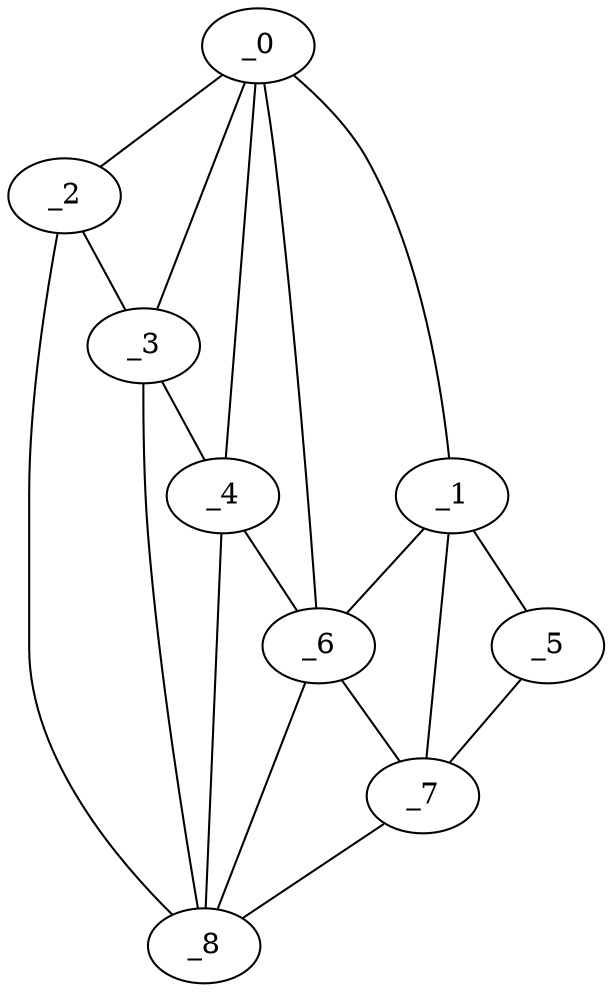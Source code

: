 graph "obj83__180.gxl" {
	_0	 [x=58,
		y=5];
	_1	 [x=71,
		y=85];
	_0 -- _1	 [valence=1];
	_2	 [x=72,
		y=2];
	_0 -- _2	 [valence=1];
	_3	 [x=73,
		y=13];
	_0 -- _3	 [valence=1];
	_4	 [x=75,
		y=23];
	_0 -- _4	 [valence=2];
	_6	 [x=77,
		y=29];
	_0 -- _6	 [valence=1];
	_5	 [x=75,
		y=79];
	_1 -- _5	 [valence=1];
	_1 -- _6	 [valence=2];
	_7	 [x=80,
		y=66];
	_1 -- _7	 [valence=1];
	_2 -- _3	 [valence=2];
	_8	 [x=81,
		y=12];
	_2 -- _8	 [valence=1];
	_3 -- _4	 [valence=2];
	_3 -- _8	 [valence=1];
	_4 -- _6	 [valence=2];
	_4 -- _8	 [valence=2];
	_5 -- _7	 [valence=1];
	_6 -- _7	 [valence=2];
	_6 -- _8	 [valence=2];
	_7 -- _8	 [valence=1];
}
